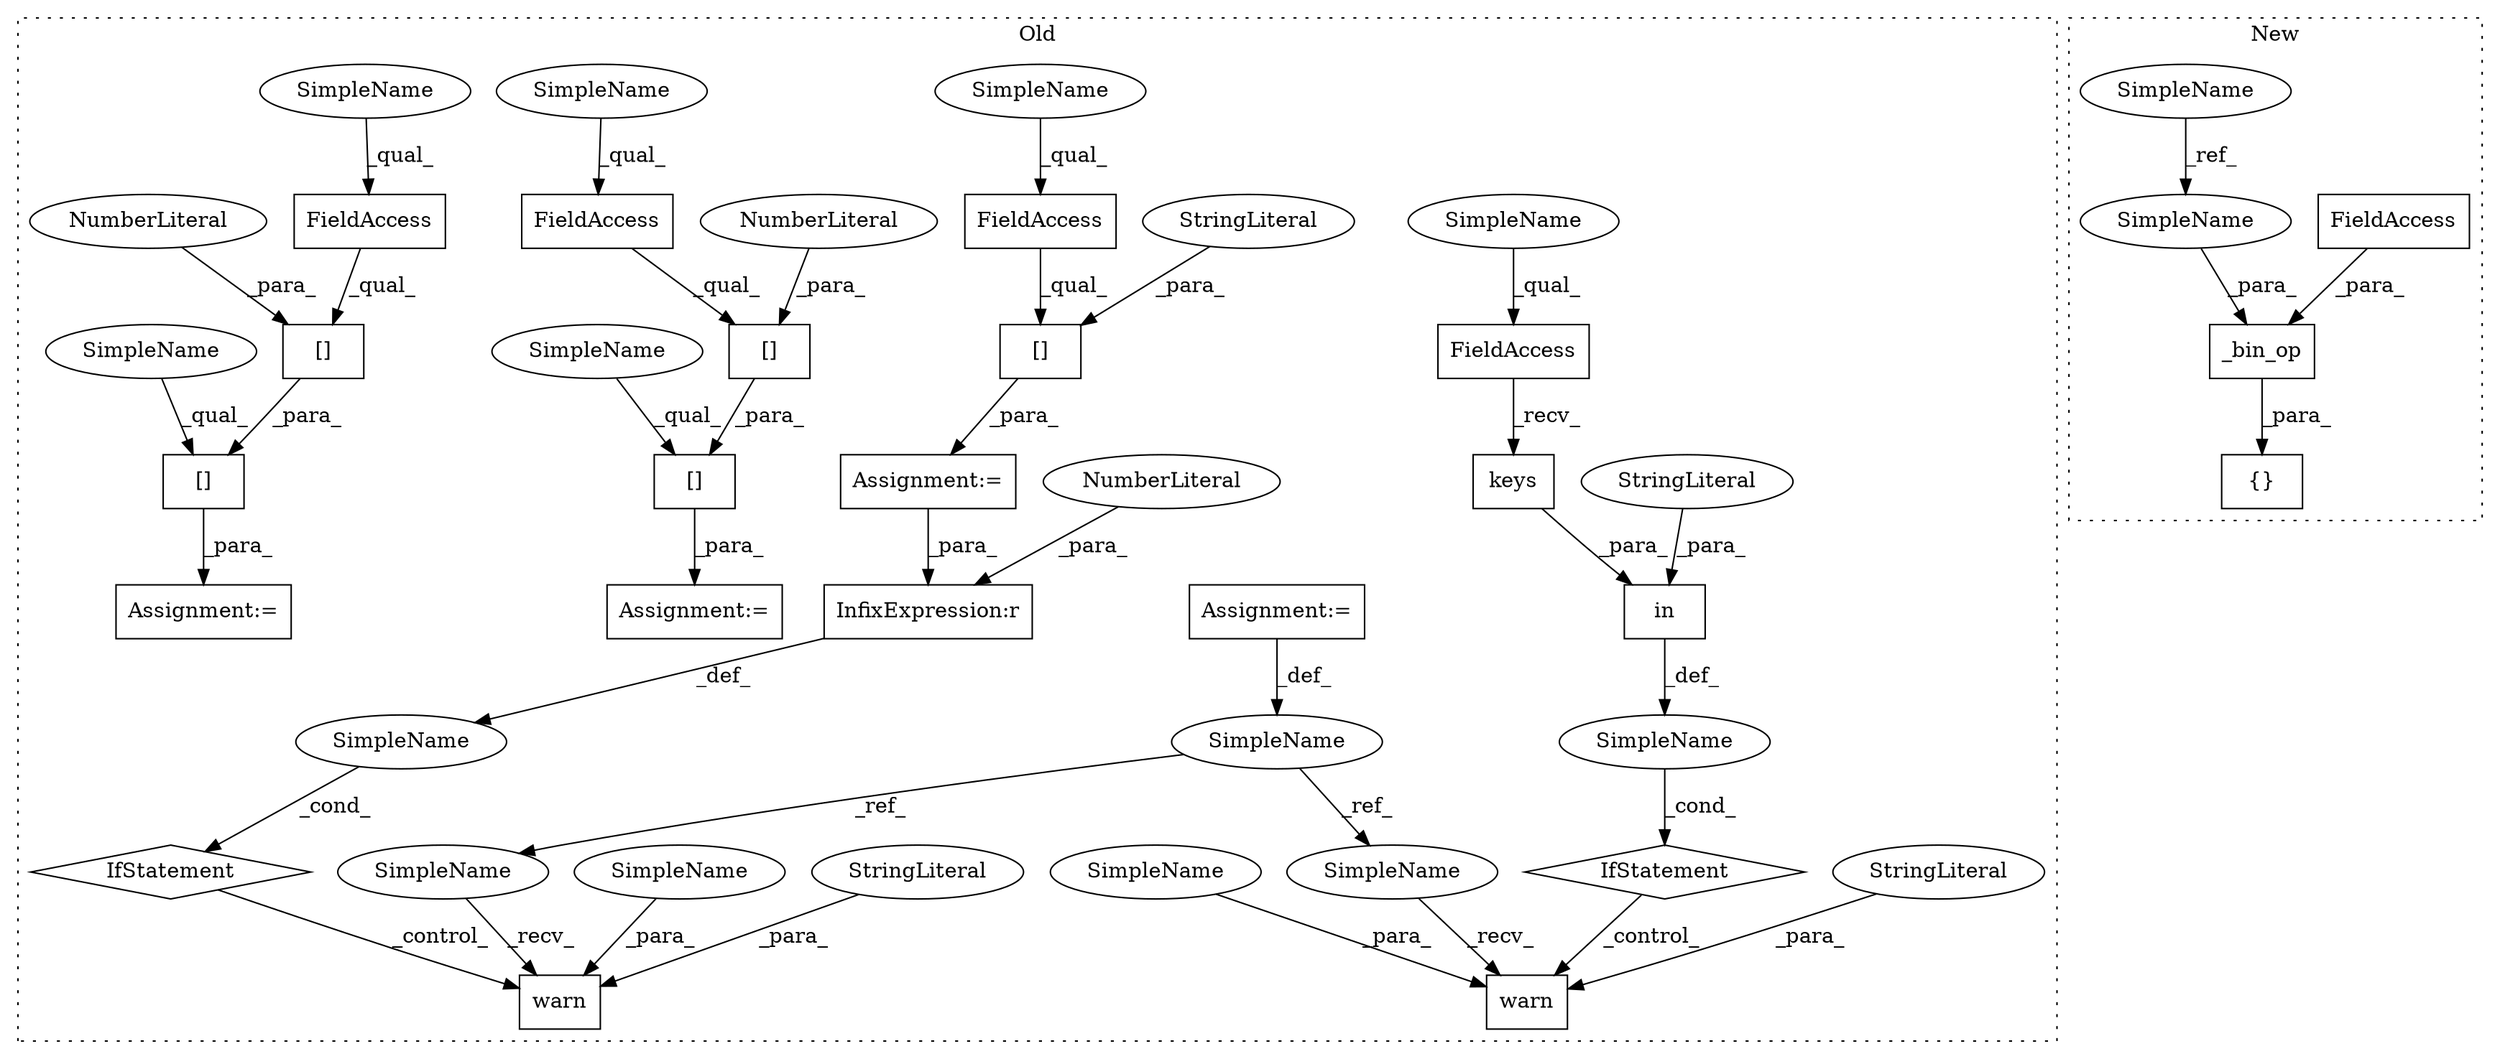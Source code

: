 digraph G {
subgraph cluster0 {
1 [label="warn" a="32" s="14326,14430" l="5,1" shape="box"];
3 [label="InfixExpression:r" a="27" s="14302" l="4" shape="box"];
4 [label="NumberLiteral" a="34" s="14306" l="1" shape="ellipse"];
6 [label="warn" a="32" s="14497,14595" l="5,1" shape="box"];
7 [label="in" a="105" s="14451" l="27" shape="box"];
9 [label="keys" a="32" s="14472" l="6" shape="box"];
10 [label="SimpleName" a="42" s="" l="" shape="ellipse"];
11 [label="IfStatement" a="25" s="14289,14307" l="4,2" shape="diamond"];
12 [label="SimpleName" a="42" s="" l="" shape="ellipse"];
13 [label="IfStatement" a="25" s="14443,14478" l="8,2" shape="diamond"];
14 [label="FieldAccess" a="22" s="14461" l="10" shape="box"];
15 [label="FieldAccess" a="22" s="14106" l="11" shape="box"];
16 [label="[]" a="2" s="14106,14119" l="12,1" shape="box"];
17 [label="NumberLiteral" a="34" s="14118" l="1" shape="ellipse"];
18 [label="[]" a="2" s="14095,14120" l="11,1" shape="box"];
20 [label="[]" a="2" s="14129,14154" l="11,1" shape="box"];
21 [label="FieldAccess" a="22" s="14221" l="10" shape="box"];
22 [label="[]" a="2" s="14221,14243" l="11,1" shape="box"];
23 [label="FieldAccess" a="22" s="14140" l="11" shape="box"];
24 [label="[]" a="2" s="14140,14153" l="12,1" shape="box"];
25 [label="NumberLiteral" a="34" s="14152" l="1" shape="ellipse"];
26 [label="SimpleName" a="42" s="14030" l="8" shape="ellipse"];
27 [label="Assignment:=" a="7" s="14220" l="1" shape="box"];
28 [label="StringLiteral" a="45" s="14331" l="87" shape="ellipse"];
29 [label="StringLiteral" a="45" s="14232" l="11" shape="ellipse"];
30 [label="StringLiteral" a="45" s="14502" l="81" shape="ellipse"];
31 [label="StringLiteral" a="45" s="14451" l="6" shape="ellipse"];
32 [label="Assignment:=" a="7" s="14128" l="1" shape="box"];
33 [label="Assignment:=" a="7" s="14030" l="8" shape="box"];
34 [label="Assignment:=" a="7" s="14094" l="1" shape="box"];
36 [label="SimpleName" a="42" s="14461" l="4" shape="ellipse"];
37 [label="SimpleName" a="42" s="14140" l="4" shape="ellipse"];
38 [label="SimpleName" a="42" s="14106" l="4" shape="ellipse"];
39 [label="SimpleName" a="42" s="14221" l="4" shape="ellipse"];
40 [label="SimpleName" a="42" s="14584" l="11" shape="ellipse"];
41 [label="SimpleName" a="42" s="14419" l="11" shape="ellipse"];
42 [label="SimpleName" a="42" s="14317" l="8" shape="ellipse"];
43 [label="SimpleName" a="42" s="14488" l="8" shape="ellipse"];
44 [label="SimpleName" a="42" s="14095" l="10" shape="ellipse"];
45 [label="SimpleName" a="42" s="14129" l="10" shape="ellipse"];
label = "Old";
style="dotted";
}
subgraph cluster1 {
2 [label="_bin_op" a="32" s="14948,14986" l="8,1" shape="box"];
5 [label="{}" a="4" s="14943,14987" l="1,1" shape="box"];
8 [label="FieldAccess" a="22" s="14972" l="14" shape="box"];
19 [label="SimpleName" a="42" s="14883" l="10" shape="ellipse"];
35 [label="SimpleName" a="42" s="14961" l="10" shape="ellipse"];
label = "New";
style="dotted";
}
2 -> 5 [label="_para_"];
3 -> 10 [label="_def_"];
4 -> 3 [label="_para_"];
7 -> 12 [label="_def_"];
8 -> 2 [label="_para_"];
9 -> 7 [label="_para_"];
10 -> 11 [label="_cond_"];
11 -> 1 [label="_control_"];
12 -> 13 [label="_cond_"];
13 -> 6 [label="_control_"];
14 -> 9 [label="_recv_"];
15 -> 16 [label="_qual_"];
16 -> 18 [label="_para_"];
17 -> 16 [label="_para_"];
18 -> 34 [label="_para_"];
19 -> 35 [label="_ref_"];
20 -> 32 [label="_para_"];
21 -> 22 [label="_qual_"];
22 -> 27 [label="_para_"];
23 -> 24 [label="_qual_"];
24 -> 20 [label="_para_"];
25 -> 24 [label="_para_"];
26 -> 43 [label="_ref_"];
26 -> 42 [label="_ref_"];
27 -> 3 [label="_para_"];
28 -> 1 [label="_para_"];
29 -> 22 [label="_para_"];
30 -> 6 [label="_para_"];
31 -> 7 [label="_para_"];
33 -> 26 [label="_def_"];
35 -> 2 [label="_para_"];
36 -> 14 [label="_qual_"];
37 -> 23 [label="_qual_"];
38 -> 15 [label="_qual_"];
39 -> 21 [label="_qual_"];
40 -> 6 [label="_para_"];
41 -> 1 [label="_para_"];
42 -> 1 [label="_recv_"];
43 -> 6 [label="_recv_"];
44 -> 18 [label="_qual_"];
45 -> 20 [label="_qual_"];
}